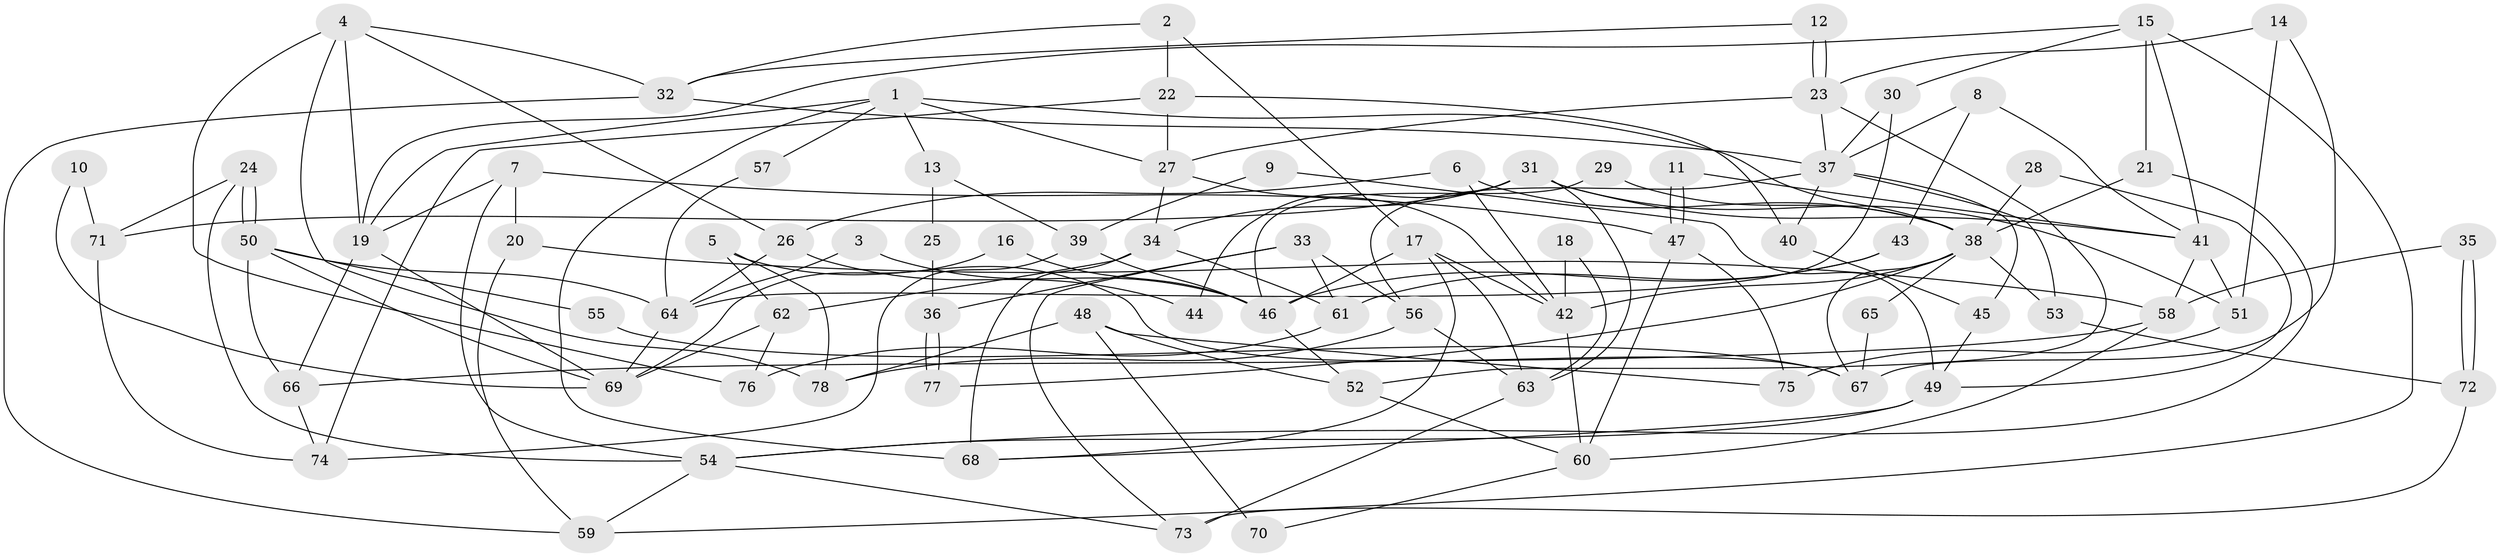 // coarse degree distribution, {9: 0.03571428571428571, 3: 0.19642857142857142, 5: 0.125, 6: 0.08928571428571429, 7: 0.03571428571428571, 14: 0.017857142857142856, 8: 0.017857142857142856, 2: 0.23214285714285715, 4: 0.23214285714285715, 10: 0.017857142857142856}
// Generated by graph-tools (version 1.1) at 2025/51/03/04/25 22:51:10]
// undirected, 78 vertices, 156 edges
graph export_dot {
  node [color=gray90,style=filled];
  1;
  2;
  3;
  4;
  5;
  6;
  7;
  8;
  9;
  10;
  11;
  12;
  13;
  14;
  15;
  16;
  17;
  18;
  19;
  20;
  21;
  22;
  23;
  24;
  25;
  26;
  27;
  28;
  29;
  30;
  31;
  32;
  33;
  34;
  35;
  36;
  37;
  38;
  39;
  40;
  41;
  42;
  43;
  44;
  45;
  46;
  47;
  48;
  49;
  50;
  51;
  52;
  53;
  54;
  55;
  56;
  57;
  58;
  59;
  60;
  61;
  62;
  63;
  64;
  65;
  66;
  67;
  68;
  69;
  70;
  71;
  72;
  73;
  74;
  75;
  76;
  77;
  78;
  1 -- 19;
  1 -- 27;
  1 -- 13;
  1 -- 38;
  1 -- 57;
  1 -- 68;
  2 -- 32;
  2 -- 17;
  2 -- 22;
  3 -- 46;
  3 -- 64;
  4 -- 19;
  4 -- 32;
  4 -- 26;
  4 -- 76;
  4 -- 78;
  5 -- 78;
  5 -- 62;
  5 -- 67;
  6 -- 26;
  6 -- 42;
  6 -- 38;
  7 -- 47;
  7 -- 19;
  7 -- 20;
  7 -- 54;
  8 -- 41;
  8 -- 37;
  8 -- 43;
  9 -- 49;
  9 -- 39;
  10 -- 69;
  10 -- 71;
  11 -- 41;
  11 -- 47;
  11 -- 47;
  12 -- 23;
  12 -- 23;
  12 -- 32;
  13 -- 39;
  13 -- 25;
  14 -- 23;
  14 -- 67;
  14 -- 51;
  15 -- 21;
  15 -- 30;
  15 -- 19;
  15 -- 41;
  15 -- 59;
  16 -- 46;
  16 -- 69;
  17 -- 42;
  17 -- 68;
  17 -- 46;
  17 -- 63;
  18 -- 42;
  18 -- 63;
  19 -- 66;
  19 -- 69;
  20 -- 59;
  20 -- 58;
  21 -- 54;
  21 -- 38;
  22 -- 40;
  22 -- 27;
  22 -- 74;
  23 -- 52;
  23 -- 27;
  23 -- 37;
  24 -- 50;
  24 -- 50;
  24 -- 71;
  24 -- 54;
  25 -- 36;
  26 -- 64;
  26 -- 44;
  27 -- 34;
  27 -- 42;
  28 -- 38;
  28 -- 49;
  29 -- 46;
  29 -- 38;
  30 -- 37;
  30 -- 64;
  31 -- 51;
  31 -- 63;
  31 -- 34;
  31 -- 41;
  31 -- 44;
  31 -- 71;
  32 -- 37;
  32 -- 59;
  33 -- 73;
  33 -- 56;
  33 -- 36;
  33 -- 61;
  34 -- 61;
  34 -- 62;
  34 -- 68;
  35 -- 58;
  35 -- 72;
  35 -- 72;
  36 -- 77;
  36 -- 77;
  37 -- 56;
  37 -- 40;
  37 -- 45;
  37 -- 53;
  38 -- 42;
  38 -- 53;
  38 -- 65;
  38 -- 67;
  38 -- 77;
  39 -- 46;
  39 -- 74;
  40 -- 45;
  41 -- 51;
  41 -- 58;
  42 -- 60;
  43 -- 61;
  43 -- 46;
  45 -- 49;
  46 -- 52;
  47 -- 60;
  47 -- 75;
  48 -- 75;
  48 -- 52;
  48 -- 70;
  48 -- 78;
  49 -- 68;
  49 -- 54;
  50 -- 69;
  50 -- 55;
  50 -- 64;
  50 -- 66;
  51 -- 75;
  52 -- 60;
  53 -- 72;
  54 -- 59;
  54 -- 73;
  55 -- 67;
  56 -- 78;
  56 -- 63;
  57 -- 64;
  58 -- 60;
  58 -- 66;
  60 -- 70;
  61 -- 76;
  62 -- 76;
  62 -- 69;
  63 -- 73;
  64 -- 69;
  65 -- 67;
  66 -- 74;
  71 -- 74;
  72 -- 73;
}

